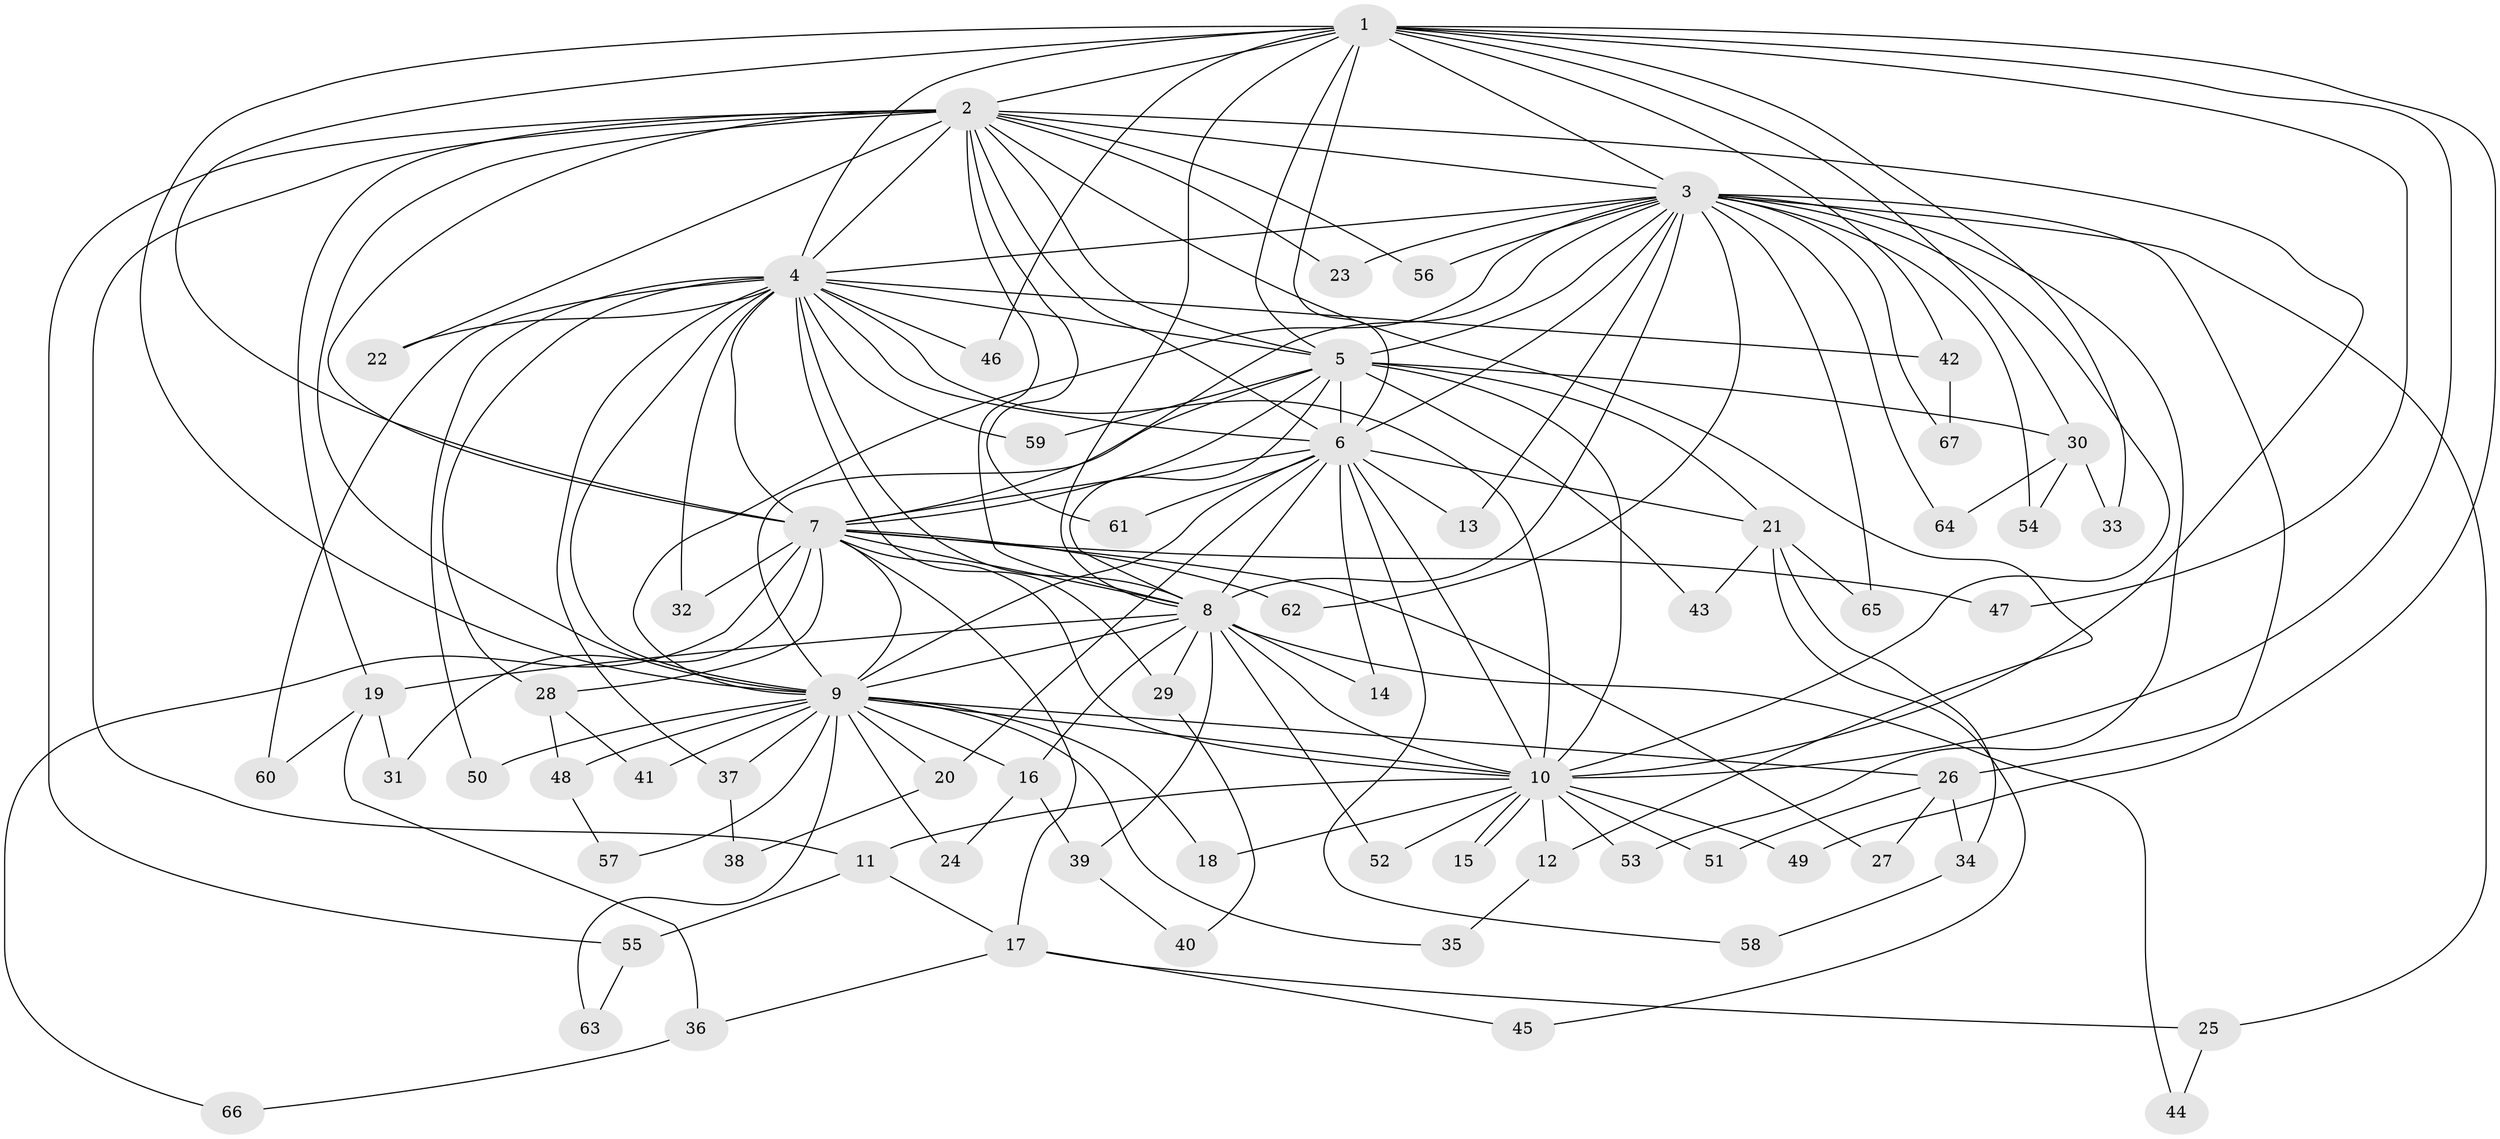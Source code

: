 // Generated by graph-tools (version 1.1) at 2025/01/03/09/25 03:01:15]
// undirected, 67 vertices, 159 edges
graph export_dot {
graph [start="1"]
  node [color=gray90,style=filled];
  1;
  2;
  3;
  4;
  5;
  6;
  7;
  8;
  9;
  10;
  11;
  12;
  13;
  14;
  15;
  16;
  17;
  18;
  19;
  20;
  21;
  22;
  23;
  24;
  25;
  26;
  27;
  28;
  29;
  30;
  31;
  32;
  33;
  34;
  35;
  36;
  37;
  38;
  39;
  40;
  41;
  42;
  43;
  44;
  45;
  46;
  47;
  48;
  49;
  50;
  51;
  52;
  53;
  54;
  55;
  56;
  57;
  58;
  59;
  60;
  61;
  62;
  63;
  64;
  65;
  66;
  67;
  1 -- 2;
  1 -- 3;
  1 -- 4;
  1 -- 5;
  1 -- 6;
  1 -- 7;
  1 -- 8;
  1 -- 9;
  1 -- 10;
  1 -- 30;
  1 -- 33;
  1 -- 42;
  1 -- 46;
  1 -- 47;
  1 -- 49;
  2 -- 3;
  2 -- 4;
  2 -- 5;
  2 -- 6;
  2 -- 7;
  2 -- 8;
  2 -- 9;
  2 -- 10;
  2 -- 11;
  2 -- 12;
  2 -- 19;
  2 -- 22;
  2 -- 23;
  2 -- 55;
  2 -- 56;
  2 -- 61;
  3 -- 4;
  3 -- 5;
  3 -- 6;
  3 -- 7;
  3 -- 8;
  3 -- 9;
  3 -- 10;
  3 -- 13;
  3 -- 23;
  3 -- 25;
  3 -- 26;
  3 -- 53;
  3 -- 54;
  3 -- 56;
  3 -- 62;
  3 -- 64;
  3 -- 65;
  3 -- 67;
  4 -- 5;
  4 -- 6;
  4 -- 7;
  4 -- 8;
  4 -- 9;
  4 -- 10;
  4 -- 22;
  4 -- 28;
  4 -- 29;
  4 -- 32;
  4 -- 37;
  4 -- 42;
  4 -- 46;
  4 -- 50;
  4 -- 59;
  4 -- 60;
  5 -- 6;
  5 -- 7;
  5 -- 8;
  5 -- 9;
  5 -- 10;
  5 -- 21;
  5 -- 30;
  5 -- 43;
  5 -- 59;
  6 -- 7;
  6 -- 8;
  6 -- 9;
  6 -- 10;
  6 -- 13;
  6 -- 14;
  6 -- 20;
  6 -- 21;
  6 -- 58;
  6 -- 61;
  7 -- 8;
  7 -- 9;
  7 -- 10;
  7 -- 17;
  7 -- 27;
  7 -- 28;
  7 -- 31;
  7 -- 32;
  7 -- 47;
  7 -- 62;
  7 -- 66;
  8 -- 9;
  8 -- 10;
  8 -- 14;
  8 -- 16;
  8 -- 19;
  8 -- 29;
  8 -- 39;
  8 -- 44;
  8 -- 52;
  9 -- 10;
  9 -- 16;
  9 -- 18;
  9 -- 20;
  9 -- 24;
  9 -- 26;
  9 -- 35;
  9 -- 37;
  9 -- 41;
  9 -- 48;
  9 -- 50;
  9 -- 57;
  9 -- 63;
  10 -- 11;
  10 -- 12;
  10 -- 15;
  10 -- 15;
  10 -- 18;
  10 -- 49;
  10 -- 51;
  10 -- 52;
  10 -- 53;
  11 -- 17;
  11 -- 55;
  12 -- 35;
  16 -- 24;
  16 -- 39;
  17 -- 25;
  17 -- 36;
  17 -- 45;
  19 -- 31;
  19 -- 36;
  19 -- 60;
  20 -- 38;
  21 -- 34;
  21 -- 43;
  21 -- 45;
  21 -- 65;
  25 -- 44;
  26 -- 27;
  26 -- 34;
  26 -- 51;
  28 -- 41;
  28 -- 48;
  29 -- 40;
  30 -- 33;
  30 -- 54;
  30 -- 64;
  34 -- 58;
  36 -- 66;
  37 -- 38;
  39 -- 40;
  42 -- 67;
  48 -- 57;
  55 -- 63;
}
